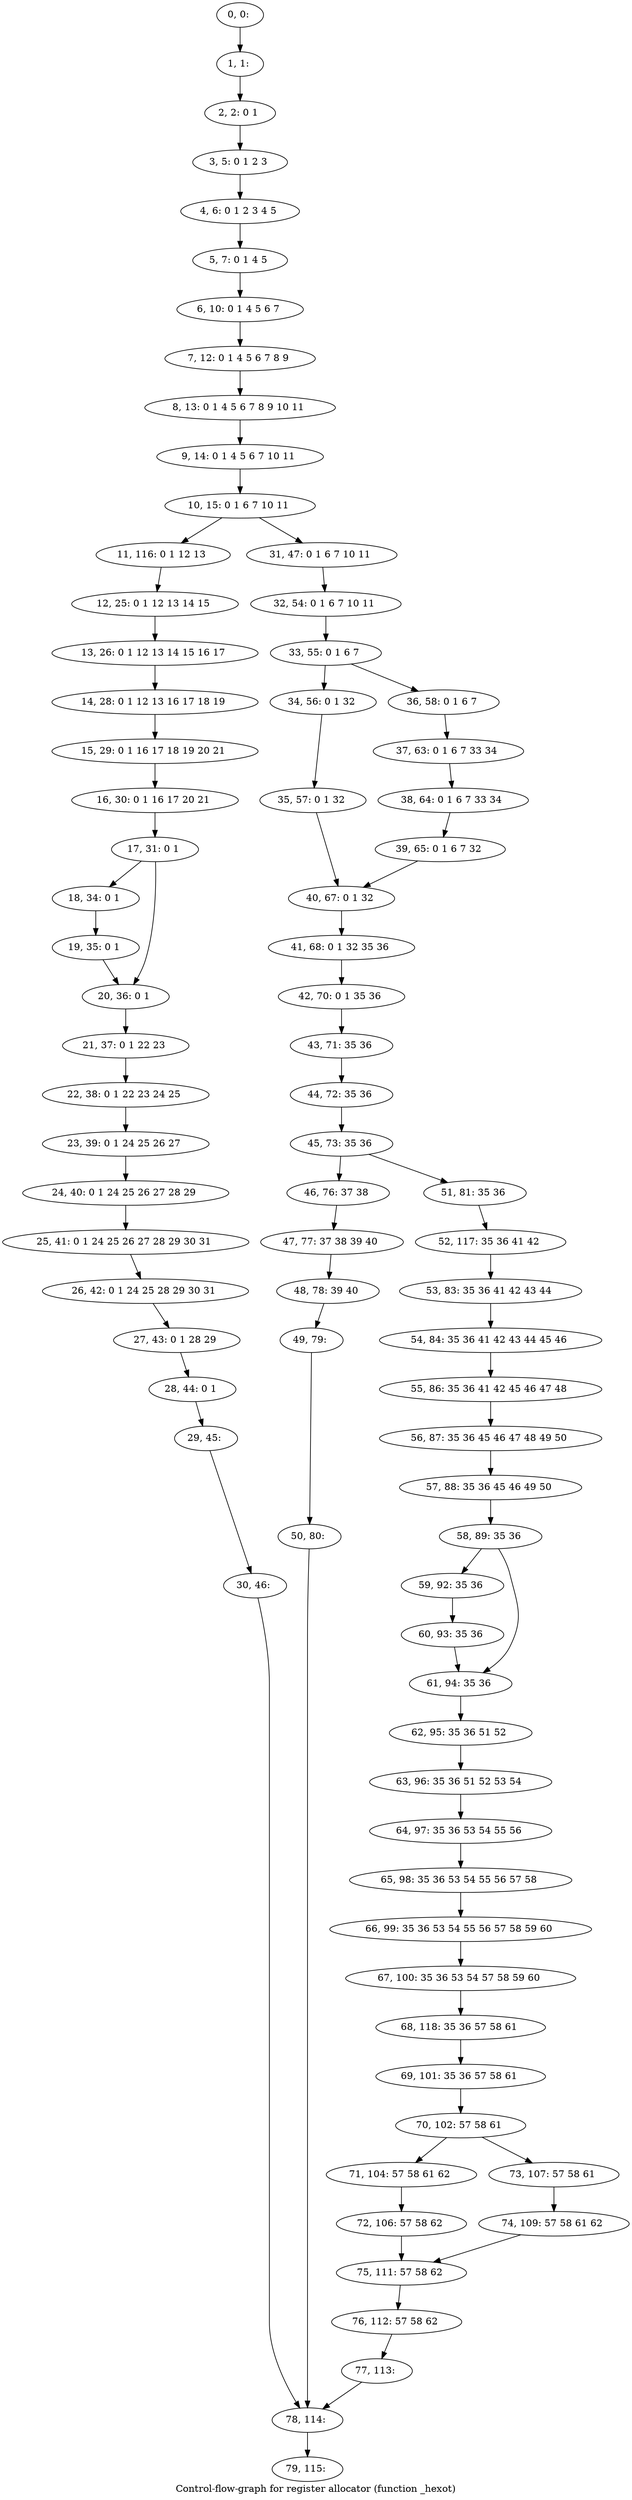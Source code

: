 digraph G {
graph [label="Control-flow-graph for register allocator (function _hexot)"]
0[label="0, 0: "];
1[label="1, 1: "];
2[label="2, 2: 0 1 "];
3[label="3, 5: 0 1 2 3 "];
4[label="4, 6: 0 1 2 3 4 5 "];
5[label="5, 7: 0 1 4 5 "];
6[label="6, 10: 0 1 4 5 6 7 "];
7[label="7, 12: 0 1 4 5 6 7 8 9 "];
8[label="8, 13: 0 1 4 5 6 7 8 9 10 11 "];
9[label="9, 14: 0 1 4 5 6 7 10 11 "];
10[label="10, 15: 0 1 6 7 10 11 "];
11[label="11, 116: 0 1 12 13 "];
12[label="12, 25: 0 1 12 13 14 15 "];
13[label="13, 26: 0 1 12 13 14 15 16 17 "];
14[label="14, 28: 0 1 12 13 16 17 18 19 "];
15[label="15, 29: 0 1 16 17 18 19 20 21 "];
16[label="16, 30: 0 1 16 17 20 21 "];
17[label="17, 31: 0 1 "];
18[label="18, 34: 0 1 "];
19[label="19, 35: 0 1 "];
20[label="20, 36: 0 1 "];
21[label="21, 37: 0 1 22 23 "];
22[label="22, 38: 0 1 22 23 24 25 "];
23[label="23, 39: 0 1 24 25 26 27 "];
24[label="24, 40: 0 1 24 25 26 27 28 29 "];
25[label="25, 41: 0 1 24 25 26 27 28 29 30 31 "];
26[label="26, 42: 0 1 24 25 28 29 30 31 "];
27[label="27, 43: 0 1 28 29 "];
28[label="28, 44: 0 1 "];
29[label="29, 45: "];
30[label="30, 46: "];
31[label="31, 47: 0 1 6 7 10 11 "];
32[label="32, 54: 0 1 6 7 10 11 "];
33[label="33, 55: 0 1 6 7 "];
34[label="34, 56: 0 1 32 "];
35[label="35, 57: 0 1 32 "];
36[label="36, 58: 0 1 6 7 "];
37[label="37, 63: 0 1 6 7 33 34 "];
38[label="38, 64: 0 1 6 7 33 34 "];
39[label="39, 65: 0 1 6 7 32 "];
40[label="40, 67: 0 1 32 "];
41[label="41, 68: 0 1 32 35 36 "];
42[label="42, 70: 0 1 35 36 "];
43[label="43, 71: 35 36 "];
44[label="44, 72: 35 36 "];
45[label="45, 73: 35 36 "];
46[label="46, 76: 37 38 "];
47[label="47, 77: 37 38 39 40 "];
48[label="48, 78: 39 40 "];
49[label="49, 79: "];
50[label="50, 80: "];
51[label="51, 81: 35 36 "];
52[label="52, 117: 35 36 41 42 "];
53[label="53, 83: 35 36 41 42 43 44 "];
54[label="54, 84: 35 36 41 42 43 44 45 46 "];
55[label="55, 86: 35 36 41 42 45 46 47 48 "];
56[label="56, 87: 35 36 45 46 47 48 49 50 "];
57[label="57, 88: 35 36 45 46 49 50 "];
58[label="58, 89: 35 36 "];
59[label="59, 92: 35 36 "];
60[label="60, 93: 35 36 "];
61[label="61, 94: 35 36 "];
62[label="62, 95: 35 36 51 52 "];
63[label="63, 96: 35 36 51 52 53 54 "];
64[label="64, 97: 35 36 53 54 55 56 "];
65[label="65, 98: 35 36 53 54 55 56 57 58 "];
66[label="66, 99: 35 36 53 54 55 56 57 58 59 60 "];
67[label="67, 100: 35 36 53 54 57 58 59 60 "];
68[label="68, 118: 35 36 57 58 61 "];
69[label="69, 101: 35 36 57 58 61 "];
70[label="70, 102: 57 58 61 "];
71[label="71, 104: 57 58 61 62 "];
72[label="72, 106: 57 58 62 "];
73[label="73, 107: 57 58 61 "];
74[label="74, 109: 57 58 61 62 "];
75[label="75, 111: 57 58 62 "];
76[label="76, 112: 57 58 62 "];
77[label="77, 113: "];
78[label="78, 114: "];
79[label="79, 115: "];
0->1 ;
1->2 ;
2->3 ;
3->4 ;
4->5 ;
5->6 ;
6->7 ;
7->8 ;
8->9 ;
9->10 ;
10->11 ;
10->31 ;
11->12 ;
12->13 ;
13->14 ;
14->15 ;
15->16 ;
16->17 ;
17->18 ;
17->20 ;
18->19 ;
19->20 ;
20->21 ;
21->22 ;
22->23 ;
23->24 ;
24->25 ;
25->26 ;
26->27 ;
27->28 ;
28->29 ;
29->30 ;
30->78 ;
31->32 ;
32->33 ;
33->34 ;
33->36 ;
34->35 ;
35->40 ;
36->37 ;
37->38 ;
38->39 ;
39->40 ;
40->41 ;
41->42 ;
42->43 ;
43->44 ;
44->45 ;
45->46 ;
45->51 ;
46->47 ;
47->48 ;
48->49 ;
49->50 ;
50->78 ;
51->52 ;
52->53 ;
53->54 ;
54->55 ;
55->56 ;
56->57 ;
57->58 ;
58->59 ;
58->61 ;
59->60 ;
60->61 ;
61->62 ;
62->63 ;
63->64 ;
64->65 ;
65->66 ;
66->67 ;
67->68 ;
68->69 ;
69->70 ;
70->71 ;
70->73 ;
71->72 ;
72->75 ;
73->74 ;
74->75 ;
75->76 ;
76->77 ;
77->78 ;
78->79 ;
}
